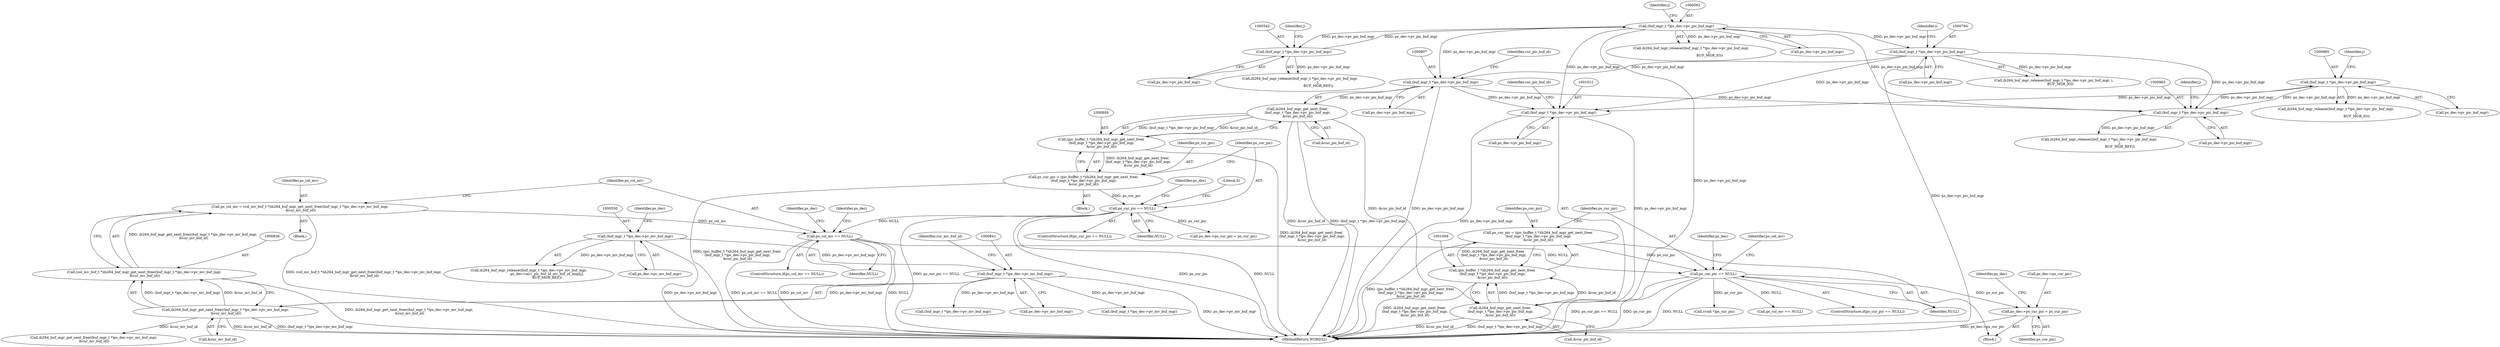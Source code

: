 digraph "0_Android_a78887bcffbc2995cf9ed72e0697acf560875e9e_3@pointer" {
"1001054" [label="(Call,ps_dec->ps_cur_pic = ps_cur_pic)"];
"1001019" [label="(Call,ps_cur_pic == NULL)"];
"1001006" [label="(Call,ps_cur_pic = (pic_buffer_t *)ih264_buf_mgr_get_next_free(\n (buf_mgr_t *)ps_dec->pv_pic_buf_mgr,\n &cur_pic_buf_id))"];
"1001008" [label="(Call,(pic_buffer_t *)ih264_buf_mgr_get_next_free(\n (buf_mgr_t *)ps_dec->pv_pic_buf_mgr,\n &cur_pic_buf_id))"];
"1001010" [label="(Call,ih264_buf_mgr_get_next_free(\n (buf_mgr_t *)ps_dec->pv_pic_buf_mgr,\n &cur_pic_buf_id))"];
"1001011" [label="(Call,(buf_mgr_t *)ps_dec->pv_pic_buf_mgr)"];
"1000984" [label="(Call,(buf_mgr_t *)ps_dec->pv_pic_buf_mgr)"];
"1000964" [label="(Call,(buf_mgr_t *)ps_dec->pv_pic_buf_mgr)"];
"1000763" [label="(Call,(buf_mgr_t *)ps_dec->pv_pic_buf_mgr)"];
"1000561" [label="(Call,(buf_mgr_t *)ps_dec->pv_pic_buf_mgr)"];
"1000541" [label="(Call,(buf_mgr_t *)ps_dec->pv_pic_buf_mgr)"];
"1000806" [label="(Call,(buf_mgr_t *)ps_dec->pv_pic_buf_mgr)"];
"1000805" [label="(Call,ih264_buf_mgr_get_next_free(\n (buf_mgr_t *)ps_dec->pv_pic_buf_mgr,\n &cur_pic_buf_id))"];
"1000848" [label="(Call,ps_col_mv == NULL)"];
"1000835" [label="(Call,ps_col_mv = (col_mv_buf_t *)ih264_buf_mgr_get_next_free((buf_mgr_t *)ps_dec->pv_mv_buf_mgr,\n &cur_mv_buf_id))"];
"1000837" [label="(Call,(col_mv_buf_t *)ih264_buf_mgr_get_next_free((buf_mgr_t *)ps_dec->pv_mv_buf_mgr,\n &cur_mv_buf_id))"];
"1000839" [label="(Call,ih264_buf_mgr_get_next_free((buf_mgr_t *)ps_dec->pv_mv_buf_mgr,\n &cur_mv_buf_id))"];
"1000840" [label="(Call,(buf_mgr_t *)ps_dec->pv_mv_buf_mgr)"];
"1000549" [label="(Call,(buf_mgr_t *)ps_dec->pv_mv_buf_mgr)"];
"1000814" [label="(Call,ps_cur_pic == NULL)"];
"1000801" [label="(Call,ps_cur_pic = (pic_buffer_t *)ih264_buf_mgr_get_next_free(\n (buf_mgr_t *)ps_dec->pv_pic_buf_mgr,\n &cur_pic_buf_id))"];
"1000803" [label="(Call,(pic_buffer_t *)ih264_buf_mgr_get_next_free(\n (buf_mgr_t *)ps_dec->pv_pic_buf_mgr,\n &cur_pic_buf_id))"];
"1000549" [label="(Call,(buf_mgr_t *)ps_dec->pv_mv_buf_mgr)"];
"1001010" [label="(Call,ih264_buf_mgr_get_next_free(\n (buf_mgr_t *)ps_dec->pv_pic_buf_mgr,\n &cur_pic_buf_id))"];
"1000859" [label="(Call,ps_dec->ps_cur_pic = ps_cur_pic)"];
"1000803" [label="(Call,(pic_buffer_t *)ih264_buf_mgr_get_next_free(\n (buf_mgr_t *)ps_dec->pv_pic_buf_mgr,\n &cur_pic_buf_id))"];
"1000561" [label="(Call,(buf_mgr_t *)ps_dec->pv_pic_buf_mgr)"];
"1000813" [label="(ControlStructure,if(ps_cur_pic == NULL))"];
"1000963" [label="(Call,ih264_buf_mgr_release((buf_mgr_t *)ps_dec->pv_pic_buf_mgr,\n                                      j,\n                                      BUF_MGR_REF))"];
"1000793" [label="(Block,)"];
"1000820" [label="(Identifier,ps_dec)"];
"1001061" [label="(Identifier,ps_dec)"];
"1000560" [label="(Call,ih264_buf_mgr_release((buf_mgr_t *)ps_dec->pv_pic_buf_mgr,\n                                  j,\n                                  BUF_MGR_IO))"];
"1001058" [label="(Identifier,ps_cur_pic)"];
"1000845" [label="(Call,&cur_mv_buf_id)"];
"1000850" [label="(Identifier,NULL)"];
"1000763" [label="(Call,(buf_mgr_t *)ps_dec->pv_pic_buf_mgr)"];
"1001055" [label="(Call,ps_dec->ps_cur_pic)"];
"1000801" [label="(Call,ps_cur_pic = (pic_buffer_t *)ih264_buf_mgr_get_next_free(\n (buf_mgr_t *)ps_dec->pv_pic_buf_mgr,\n &cur_pic_buf_id))"];
"1000762" [label="(Call,ih264_buf_mgr_release((buf_mgr_t *)ps_dec->pv_pic_buf_mgr, i,\n            BUF_MGR_IO))"];
"1000563" [label="(Call,ps_dec->pv_pic_buf_mgr)"];
"1001043" [label="(Call,ps_col_mv == NULL)"];
"1000811" [label="(Call,&cur_pic_buf_id)"];
"1001035" [label="(Call,(buf_mgr_t *)ps_dec->pv_mv_buf_mgr)"];
"1001013" [label="(Call,ps_dec->pv_pic_buf_mgr)"];
"1001034" [label="(Call,ih264_buf_mgr_get_next_free((buf_mgr_t *)ps_dec->pv_mv_buf_mgr,\n &cur_mv_buf_id))"];
"1001020" [label="(Identifier,ps_cur_pic)"];
"1000566" [label="(Identifier,j)"];
"1001031" [label="(Identifier,ps_col_mv)"];
"1000827" [label="(Literal,0)"];
"1000986" [label="(Call,ps_dec->pv_pic_buf_mgr)"];
"1000808" [label="(Call,ps_dec->pv_pic_buf_mgr)"];
"1001018" [label="(ControlStructure,if(ps_cur_pic == NULL))"];
"1000768" [label="(Identifier,i)"];
"1000847" [label="(ControlStructure,if(ps_col_mv == NULL))"];
"1000812" [label="(Identifier,cur_pic_buf_id)"];
"1000964" [label="(Call,(buf_mgr_t *)ps_dec->pv_pic_buf_mgr)"];
"1000983" [label="(Call,ih264_buf_mgr_release((buf_mgr_t *)ps_dec->pv_pic_buf_mgr,\n                                      j,\n                                      BUF_MGR_IO))"];
"1000835" [label="(Call,ps_col_mv = (col_mv_buf_t *)ih264_buf_mgr_get_next_free((buf_mgr_t *)ps_dec->pv_mv_buf_mgr,\n &cur_mv_buf_id))"];
"1000548" [label="(Call,ih264_buf_mgr_release((buf_mgr_t *)ps_dec->pv_mv_buf_mgr,\n                                  ps_dec->au1_pic_buf_id_mv_buf_id_map[j],\n                                  BUF_MGR_REF))"];
"1000543" [label="(Call,ps_dec->pv_pic_buf_mgr)"];
"1000861" [label="(Identifier,ps_dec)"];
"1001007" [label="(Identifier,ps_cur_pic)"];
"1000546" [label="(Identifier,j)"];
"1000854" [label="(Identifier,ps_dec)"];
"1001019" [label="(Call,ps_cur_pic == NULL)"];
"1000815" [label="(Identifier,ps_cur_pic)"];
"1000966" [label="(Call,ps_dec->pv_pic_buf_mgr)"];
"1000765" [label="(Call,ps_dec->pv_pic_buf_mgr)"];
"1000540" [label="(Call,ih264_buf_mgr_release((buf_mgr_t *)ps_dec->pv_pic_buf_mgr,\n                                  j,\n                                  BUF_MGR_REF))"];
"1000837" [label="(Call,(col_mv_buf_t *)ih264_buf_mgr_get_next_free((buf_mgr_t *)ps_dec->pv_mv_buf_mgr,\n &cur_mv_buf_id))"];
"1000816" [label="(Identifier,NULL)"];
"1000846" [label="(Identifier,cur_mv_buf_id)"];
"1001025" [label="(Identifier,ps_dec)"];
"1000556" [label="(Identifier,ps_dec)"];
"1000836" [label="(Identifier,ps_col_mv)"];
"1001006" [label="(Call,ps_cur_pic = (pic_buffer_t *)ih264_buf_mgr_get_next_free(\n (buf_mgr_t *)ps_dec->pv_pic_buf_mgr,\n &cur_pic_buf_id))"];
"1001021" [label="(Identifier,NULL)"];
"1001054" [label="(Call,ps_dec->ps_cur_pic = ps_cur_pic)"];
"1000989" [label="(Identifier,j)"];
"1000848" [label="(Call,ps_col_mv == NULL)"];
"1001016" [label="(Call,&cur_pic_buf_id)"];
"1000541" [label="(Call,(buf_mgr_t *)ps_dec->pv_pic_buf_mgr)"];
"1000551" [label="(Call,ps_dec->pv_mv_buf_mgr)"];
"1000972" [label="(Call,(buf_mgr_t *)ps_dec->pv_mv_buf_mgr)"];
"1001008" [label="(Call,(pic_buffer_t *)ih264_buf_mgr_get_next_free(\n (buf_mgr_t *)ps_dec->pv_pic_buf_mgr,\n &cur_pic_buf_id))"];
"1000842" [label="(Call,ps_dec->pv_mv_buf_mgr)"];
"1000802" [label="(Identifier,ps_cur_pic)"];
"1002052" [label="(MethodReturn,WORD32)"];
"1001077" [label="(Call,(void *)ps_cur_pic)"];
"1000969" [label="(Identifier,j)"];
"1000800" [label="(Block,)"];
"1000814" [label="(Call,ps_cur_pic == NULL)"];
"1000805" [label="(Call,ih264_buf_mgr_get_next_free(\n (buf_mgr_t *)ps_dec->pv_pic_buf_mgr,\n &cur_pic_buf_id))"];
"1000849" [label="(Identifier,ps_col_mv)"];
"1001011" [label="(Call,(buf_mgr_t *)ps_dec->pv_pic_buf_mgr)"];
"1000949" [label="(Block,)"];
"1000984" [label="(Call,(buf_mgr_t *)ps_dec->pv_pic_buf_mgr)"];
"1000806" [label="(Call,(buf_mgr_t *)ps_dec->pv_pic_buf_mgr)"];
"1000839" [label="(Call,ih264_buf_mgr_get_next_free((buf_mgr_t *)ps_dec->pv_mv_buf_mgr,\n &cur_mv_buf_id))"];
"1001017" [label="(Identifier,cur_pic_buf_id)"];
"1000840" [label="(Call,(buf_mgr_t *)ps_dec->pv_mv_buf_mgr)"];
"1001054" -> "1000949"  [label="AST: "];
"1001054" -> "1001058"  [label="CFG: "];
"1001055" -> "1001054"  [label="AST: "];
"1001058" -> "1001054"  [label="AST: "];
"1001061" -> "1001054"  [label="CFG: "];
"1001054" -> "1002052"  [label="DDG: ps_dec->ps_cur_pic"];
"1001019" -> "1001054"  [label="DDG: ps_cur_pic"];
"1001019" -> "1001018"  [label="AST: "];
"1001019" -> "1001021"  [label="CFG: "];
"1001020" -> "1001019"  [label="AST: "];
"1001021" -> "1001019"  [label="AST: "];
"1001025" -> "1001019"  [label="CFG: "];
"1001031" -> "1001019"  [label="CFG: "];
"1001019" -> "1002052"  [label="DDG: NULL"];
"1001019" -> "1002052"  [label="DDG: ps_cur_pic == NULL"];
"1001019" -> "1002052"  [label="DDG: ps_cur_pic"];
"1001006" -> "1001019"  [label="DDG: ps_cur_pic"];
"1000848" -> "1001019"  [label="DDG: NULL"];
"1001019" -> "1001043"  [label="DDG: NULL"];
"1001019" -> "1001077"  [label="DDG: ps_cur_pic"];
"1001006" -> "1000949"  [label="AST: "];
"1001006" -> "1001008"  [label="CFG: "];
"1001007" -> "1001006"  [label="AST: "];
"1001008" -> "1001006"  [label="AST: "];
"1001020" -> "1001006"  [label="CFG: "];
"1001006" -> "1002052"  [label="DDG: (pic_buffer_t *)ih264_buf_mgr_get_next_free(\n (buf_mgr_t *)ps_dec->pv_pic_buf_mgr,\n &cur_pic_buf_id)"];
"1001008" -> "1001006"  [label="DDG: ih264_buf_mgr_get_next_free(\n (buf_mgr_t *)ps_dec->pv_pic_buf_mgr,\n &cur_pic_buf_id)"];
"1001008" -> "1001010"  [label="CFG: "];
"1001009" -> "1001008"  [label="AST: "];
"1001010" -> "1001008"  [label="AST: "];
"1001008" -> "1002052"  [label="DDG: ih264_buf_mgr_get_next_free(\n (buf_mgr_t *)ps_dec->pv_pic_buf_mgr,\n &cur_pic_buf_id)"];
"1001010" -> "1001008"  [label="DDG: (buf_mgr_t *)ps_dec->pv_pic_buf_mgr"];
"1001010" -> "1001008"  [label="DDG: &cur_pic_buf_id"];
"1001010" -> "1001016"  [label="CFG: "];
"1001011" -> "1001010"  [label="AST: "];
"1001016" -> "1001010"  [label="AST: "];
"1001010" -> "1002052"  [label="DDG: &cur_pic_buf_id"];
"1001010" -> "1002052"  [label="DDG: (buf_mgr_t *)ps_dec->pv_pic_buf_mgr"];
"1001011" -> "1001010"  [label="DDG: ps_dec->pv_pic_buf_mgr"];
"1000805" -> "1001010"  [label="DDG: &cur_pic_buf_id"];
"1001011" -> "1001013"  [label="CFG: "];
"1001012" -> "1001011"  [label="AST: "];
"1001013" -> "1001011"  [label="AST: "];
"1001017" -> "1001011"  [label="CFG: "];
"1001011" -> "1002052"  [label="DDG: ps_dec->pv_pic_buf_mgr"];
"1000984" -> "1001011"  [label="DDG: ps_dec->pv_pic_buf_mgr"];
"1000763" -> "1001011"  [label="DDG: ps_dec->pv_pic_buf_mgr"];
"1000806" -> "1001011"  [label="DDG: ps_dec->pv_pic_buf_mgr"];
"1000561" -> "1001011"  [label="DDG: ps_dec->pv_pic_buf_mgr"];
"1000984" -> "1000983"  [label="AST: "];
"1000984" -> "1000986"  [label="CFG: "];
"1000985" -> "1000984"  [label="AST: "];
"1000986" -> "1000984"  [label="AST: "];
"1000989" -> "1000984"  [label="CFG: "];
"1000984" -> "1000964"  [label="DDG: ps_dec->pv_pic_buf_mgr"];
"1000984" -> "1000983"  [label="DDG: ps_dec->pv_pic_buf_mgr"];
"1000964" -> "1000984"  [label="DDG: ps_dec->pv_pic_buf_mgr"];
"1000964" -> "1000963"  [label="AST: "];
"1000964" -> "1000966"  [label="CFG: "];
"1000965" -> "1000964"  [label="AST: "];
"1000966" -> "1000964"  [label="AST: "];
"1000969" -> "1000964"  [label="CFG: "];
"1000964" -> "1000963"  [label="DDG: ps_dec->pv_pic_buf_mgr"];
"1000763" -> "1000964"  [label="DDG: ps_dec->pv_pic_buf_mgr"];
"1000806" -> "1000964"  [label="DDG: ps_dec->pv_pic_buf_mgr"];
"1000561" -> "1000964"  [label="DDG: ps_dec->pv_pic_buf_mgr"];
"1000763" -> "1000762"  [label="AST: "];
"1000763" -> "1000765"  [label="CFG: "];
"1000764" -> "1000763"  [label="AST: "];
"1000765" -> "1000763"  [label="AST: "];
"1000768" -> "1000763"  [label="CFG: "];
"1000763" -> "1002052"  [label="DDG: ps_dec->pv_pic_buf_mgr"];
"1000763" -> "1000762"  [label="DDG: ps_dec->pv_pic_buf_mgr"];
"1000561" -> "1000763"  [label="DDG: ps_dec->pv_pic_buf_mgr"];
"1000763" -> "1000806"  [label="DDG: ps_dec->pv_pic_buf_mgr"];
"1000561" -> "1000560"  [label="AST: "];
"1000561" -> "1000563"  [label="CFG: "];
"1000562" -> "1000561"  [label="AST: "];
"1000563" -> "1000561"  [label="AST: "];
"1000566" -> "1000561"  [label="CFG: "];
"1000561" -> "1002052"  [label="DDG: ps_dec->pv_pic_buf_mgr"];
"1000561" -> "1000541"  [label="DDG: ps_dec->pv_pic_buf_mgr"];
"1000561" -> "1000560"  [label="DDG: ps_dec->pv_pic_buf_mgr"];
"1000541" -> "1000561"  [label="DDG: ps_dec->pv_pic_buf_mgr"];
"1000561" -> "1000806"  [label="DDG: ps_dec->pv_pic_buf_mgr"];
"1000541" -> "1000540"  [label="AST: "];
"1000541" -> "1000543"  [label="CFG: "];
"1000542" -> "1000541"  [label="AST: "];
"1000543" -> "1000541"  [label="AST: "];
"1000546" -> "1000541"  [label="CFG: "];
"1000541" -> "1000540"  [label="DDG: ps_dec->pv_pic_buf_mgr"];
"1000806" -> "1000805"  [label="AST: "];
"1000806" -> "1000808"  [label="CFG: "];
"1000807" -> "1000806"  [label="AST: "];
"1000808" -> "1000806"  [label="AST: "];
"1000812" -> "1000806"  [label="CFG: "];
"1000806" -> "1002052"  [label="DDG: ps_dec->pv_pic_buf_mgr"];
"1000806" -> "1000805"  [label="DDG: ps_dec->pv_pic_buf_mgr"];
"1000805" -> "1000803"  [label="AST: "];
"1000805" -> "1000811"  [label="CFG: "];
"1000811" -> "1000805"  [label="AST: "];
"1000803" -> "1000805"  [label="CFG: "];
"1000805" -> "1002052"  [label="DDG: (buf_mgr_t *)ps_dec->pv_pic_buf_mgr"];
"1000805" -> "1002052"  [label="DDG: &cur_pic_buf_id"];
"1000805" -> "1000803"  [label="DDG: (buf_mgr_t *)ps_dec->pv_pic_buf_mgr"];
"1000805" -> "1000803"  [label="DDG: &cur_pic_buf_id"];
"1000848" -> "1000847"  [label="AST: "];
"1000848" -> "1000850"  [label="CFG: "];
"1000849" -> "1000848"  [label="AST: "];
"1000850" -> "1000848"  [label="AST: "];
"1000854" -> "1000848"  [label="CFG: "];
"1000861" -> "1000848"  [label="CFG: "];
"1000848" -> "1002052"  [label="DDG: ps_col_mv"];
"1000848" -> "1002052"  [label="DDG: NULL"];
"1000848" -> "1002052"  [label="DDG: ps_col_mv == NULL"];
"1000835" -> "1000848"  [label="DDG: ps_col_mv"];
"1000814" -> "1000848"  [label="DDG: NULL"];
"1000835" -> "1000793"  [label="AST: "];
"1000835" -> "1000837"  [label="CFG: "];
"1000836" -> "1000835"  [label="AST: "];
"1000837" -> "1000835"  [label="AST: "];
"1000849" -> "1000835"  [label="CFG: "];
"1000835" -> "1002052"  [label="DDG: (col_mv_buf_t *)ih264_buf_mgr_get_next_free((buf_mgr_t *)ps_dec->pv_mv_buf_mgr,\n &cur_mv_buf_id)"];
"1000837" -> "1000835"  [label="DDG: ih264_buf_mgr_get_next_free((buf_mgr_t *)ps_dec->pv_mv_buf_mgr,\n &cur_mv_buf_id)"];
"1000837" -> "1000839"  [label="CFG: "];
"1000838" -> "1000837"  [label="AST: "];
"1000839" -> "1000837"  [label="AST: "];
"1000837" -> "1002052"  [label="DDG: ih264_buf_mgr_get_next_free((buf_mgr_t *)ps_dec->pv_mv_buf_mgr,\n &cur_mv_buf_id)"];
"1000839" -> "1000837"  [label="DDG: (buf_mgr_t *)ps_dec->pv_mv_buf_mgr"];
"1000839" -> "1000837"  [label="DDG: &cur_mv_buf_id"];
"1000839" -> "1000845"  [label="CFG: "];
"1000840" -> "1000839"  [label="AST: "];
"1000845" -> "1000839"  [label="AST: "];
"1000839" -> "1002052"  [label="DDG: &cur_mv_buf_id"];
"1000839" -> "1002052"  [label="DDG: (buf_mgr_t *)ps_dec->pv_mv_buf_mgr"];
"1000840" -> "1000839"  [label="DDG: ps_dec->pv_mv_buf_mgr"];
"1000839" -> "1001034"  [label="DDG: &cur_mv_buf_id"];
"1000840" -> "1000842"  [label="CFG: "];
"1000841" -> "1000840"  [label="AST: "];
"1000842" -> "1000840"  [label="AST: "];
"1000846" -> "1000840"  [label="CFG: "];
"1000840" -> "1002052"  [label="DDG: ps_dec->pv_mv_buf_mgr"];
"1000549" -> "1000840"  [label="DDG: ps_dec->pv_mv_buf_mgr"];
"1000840" -> "1000972"  [label="DDG: ps_dec->pv_mv_buf_mgr"];
"1000840" -> "1001035"  [label="DDG: ps_dec->pv_mv_buf_mgr"];
"1000549" -> "1000548"  [label="AST: "];
"1000549" -> "1000551"  [label="CFG: "];
"1000550" -> "1000549"  [label="AST: "];
"1000551" -> "1000549"  [label="AST: "];
"1000556" -> "1000549"  [label="CFG: "];
"1000549" -> "1002052"  [label="DDG: ps_dec->pv_mv_buf_mgr"];
"1000549" -> "1000548"  [label="DDG: ps_dec->pv_mv_buf_mgr"];
"1000814" -> "1000813"  [label="AST: "];
"1000814" -> "1000816"  [label="CFG: "];
"1000815" -> "1000814"  [label="AST: "];
"1000816" -> "1000814"  [label="AST: "];
"1000820" -> "1000814"  [label="CFG: "];
"1000827" -> "1000814"  [label="CFG: "];
"1000814" -> "1002052"  [label="DDG: NULL"];
"1000814" -> "1002052"  [label="DDG: ps_cur_pic == NULL"];
"1000814" -> "1002052"  [label="DDG: ps_cur_pic"];
"1000801" -> "1000814"  [label="DDG: ps_cur_pic"];
"1000814" -> "1000859"  [label="DDG: ps_cur_pic"];
"1000801" -> "1000800"  [label="AST: "];
"1000801" -> "1000803"  [label="CFG: "];
"1000802" -> "1000801"  [label="AST: "];
"1000803" -> "1000801"  [label="AST: "];
"1000815" -> "1000801"  [label="CFG: "];
"1000801" -> "1002052"  [label="DDG: (pic_buffer_t *)ih264_buf_mgr_get_next_free(\n (buf_mgr_t *)ps_dec->pv_pic_buf_mgr,\n &cur_pic_buf_id)"];
"1000803" -> "1000801"  [label="DDG: ih264_buf_mgr_get_next_free(\n (buf_mgr_t *)ps_dec->pv_pic_buf_mgr,\n &cur_pic_buf_id)"];
"1000804" -> "1000803"  [label="AST: "];
"1000803" -> "1002052"  [label="DDG: ih264_buf_mgr_get_next_free(\n (buf_mgr_t *)ps_dec->pv_pic_buf_mgr,\n &cur_pic_buf_id)"];
}
